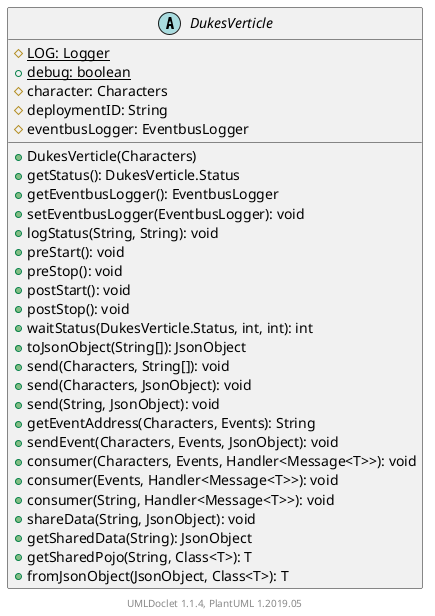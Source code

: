 @startuml

    abstract class DukesVerticle [[DukesVerticle.html]] {
        {static} #LOG: Logger
        {static} +debug: boolean
        #character: Characters
        #deploymentID: String
        #eventbusLogger: EventbusLogger
        +DukesVerticle(Characters)
        +getStatus(): DukesVerticle.Status
        +getEventbusLogger(): EventbusLogger
        +setEventbusLogger(EventbusLogger): void
        +logStatus(String, String): void
        +preStart(): void
        +preStop(): void
        +postStart(): void
        +postStop(): void
        +waitStatus(DukesVerticle.Status, int, int): int
        +toJsonObject(String[]): JsonObject
        +send(Characters, String[]): void
        +send(Characters, JsonObject): void
        +send(String, JsonObject): void
        +getEventAddress(Characters, Events): String
        +sendEvent(Characters, Events, JsonObject): void
        +consumer(Characters, Events, Handler<Message<T>>): void
        +consumer(Events, Handler<Message<T>>): void
        +consumer(String, Handler<Message<T>>): void
        +shareData(String, JsonObject): void
        +getSharedData(String): JsonObject
        +getSharedPojo(String, Class<T>): T
        +fromJsonObject(JsonObject, Class<T>): T
    }


    center footer UMLDoclet 1.1.4, PlantUML 1.2019.05
@enduml
